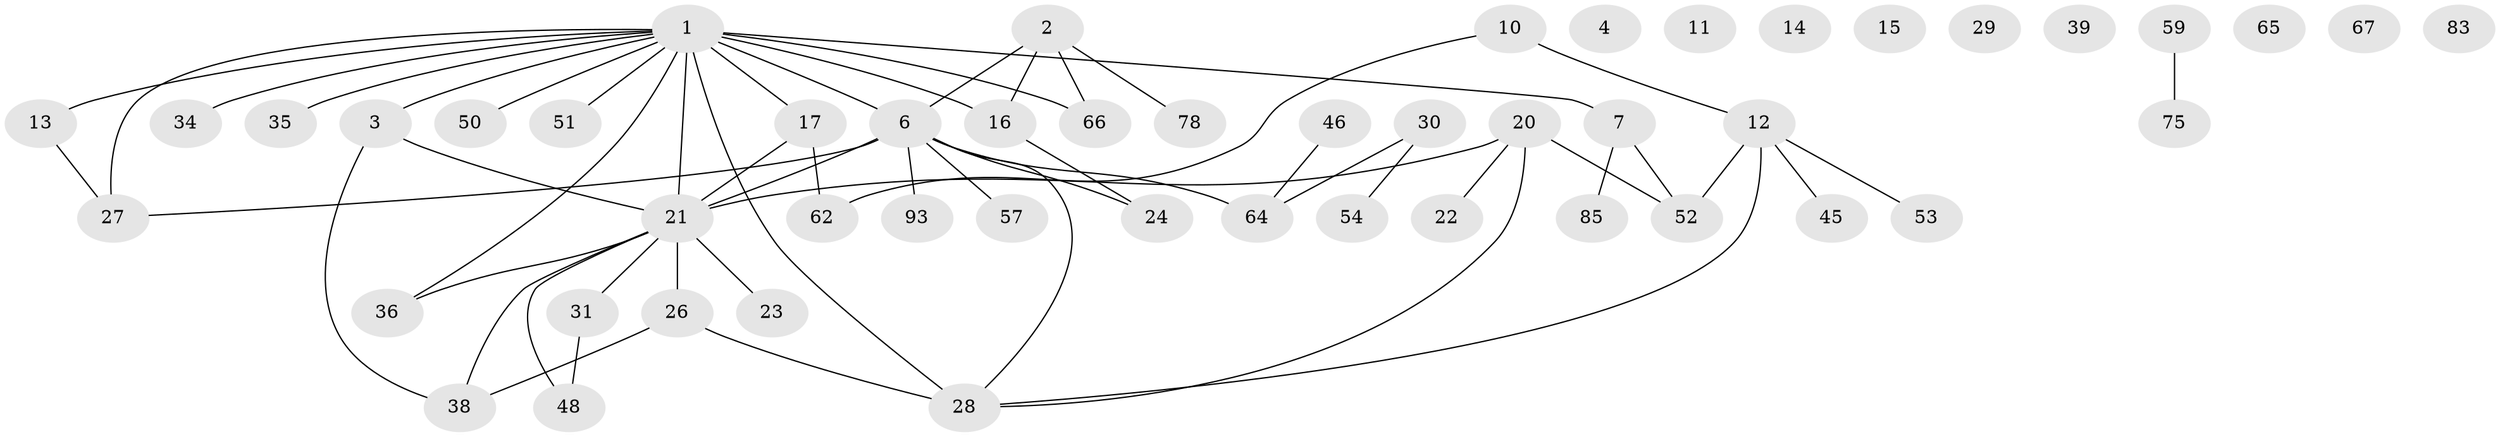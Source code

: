 // original degree distribution, {6: 0.02, 4: 0.17, 0: 0.08, 3: 0.1, 1: 0.28, 8: 0.01, 2: 0.28, 5: 0.06}
// Generated by graph-tools (version 1.1) at 2025/12/03/09/25 04:12:53]
// undirected, 50 vertices, 57 edges
graph export_dot {
graph [start="1"]
  node [color=gray90,style=filled];
  1 [super="+44+47+5+8+49"];
  2;
  3;
  4;
  6 [super="+42+37"];
  7;
  10 [super="+25+58"];
  11 [super="+81"];
  12 [super="+18"];
  13;
  14;
  15;
  16 [super="+74"];
  17;
  20 [super="+33"];
  21 [super="+43+76"];
  22 [super="+84"];
  23;
  24;
  26 [super="+32"];
  27 [super="+70"];
  28 [super="+80+41"];
  29;
  30;
  31;
  34;
  35;
  36;
  38 [super="+63+77"];
  39;
  45;
  46;
  48;
  50;
  51;
  52 [super="+79+95"];
  53;
  54;
  57;
  59;
  62 [super="+87"];
  64 [super="+73"];
  65;
  66;
  67;
  75;
  78;
  83;
  85;
  93 [super="+96"];
  1 -- 34;
  1 -- 35;
  1 -- 27;
  1 -- 21 [weight=3];
  1 -- 66;
  1 -- 3 [weight=2];
  1 -- 6 [weight=2];
  1 -- 7 [weight=2];
  1 -- 13;
  1 -- 16;
  1 -- 17;
  1 -- 50;
  1 -- 51;
  1 -- 28 [weight=2];
  1 -- 36;
  2 -- 66;
  2 -- 78;
  2 -- 6;
  2 -- 16;
  3 -- 38;
  3 -- 21;
  6 -- 93;
  6 -- 57;
  6 -- 24;
  6 -- 27;
  6 -- 64;
  6 -- 28;
  6 -- 21;
  7 -- 52;
  7 -- 85;
  10 -- 62;
  10 -- 12;
  12 -- 52;
  12 -- 45;
  12 -- 53;
  12 -- 28;
  13 -- 27;
  16 -- 24;
  17 -- 62;
  17 -- 21 [weight=2];
  20 -- 52;
  20 -- 28;
  20 -- 22;
  20 -- 21;
  21 -- 38;
  21 -- 36;
  21 -- 48;
  21 -- 23;
  21 -- 26;
  21 -- 31;
  26 -- 28;
  26 -- 38;
  30 -- 54;
  30 -- 64;
  31 -- 48;
  46 -- 64;
  59 -- 75;
}
